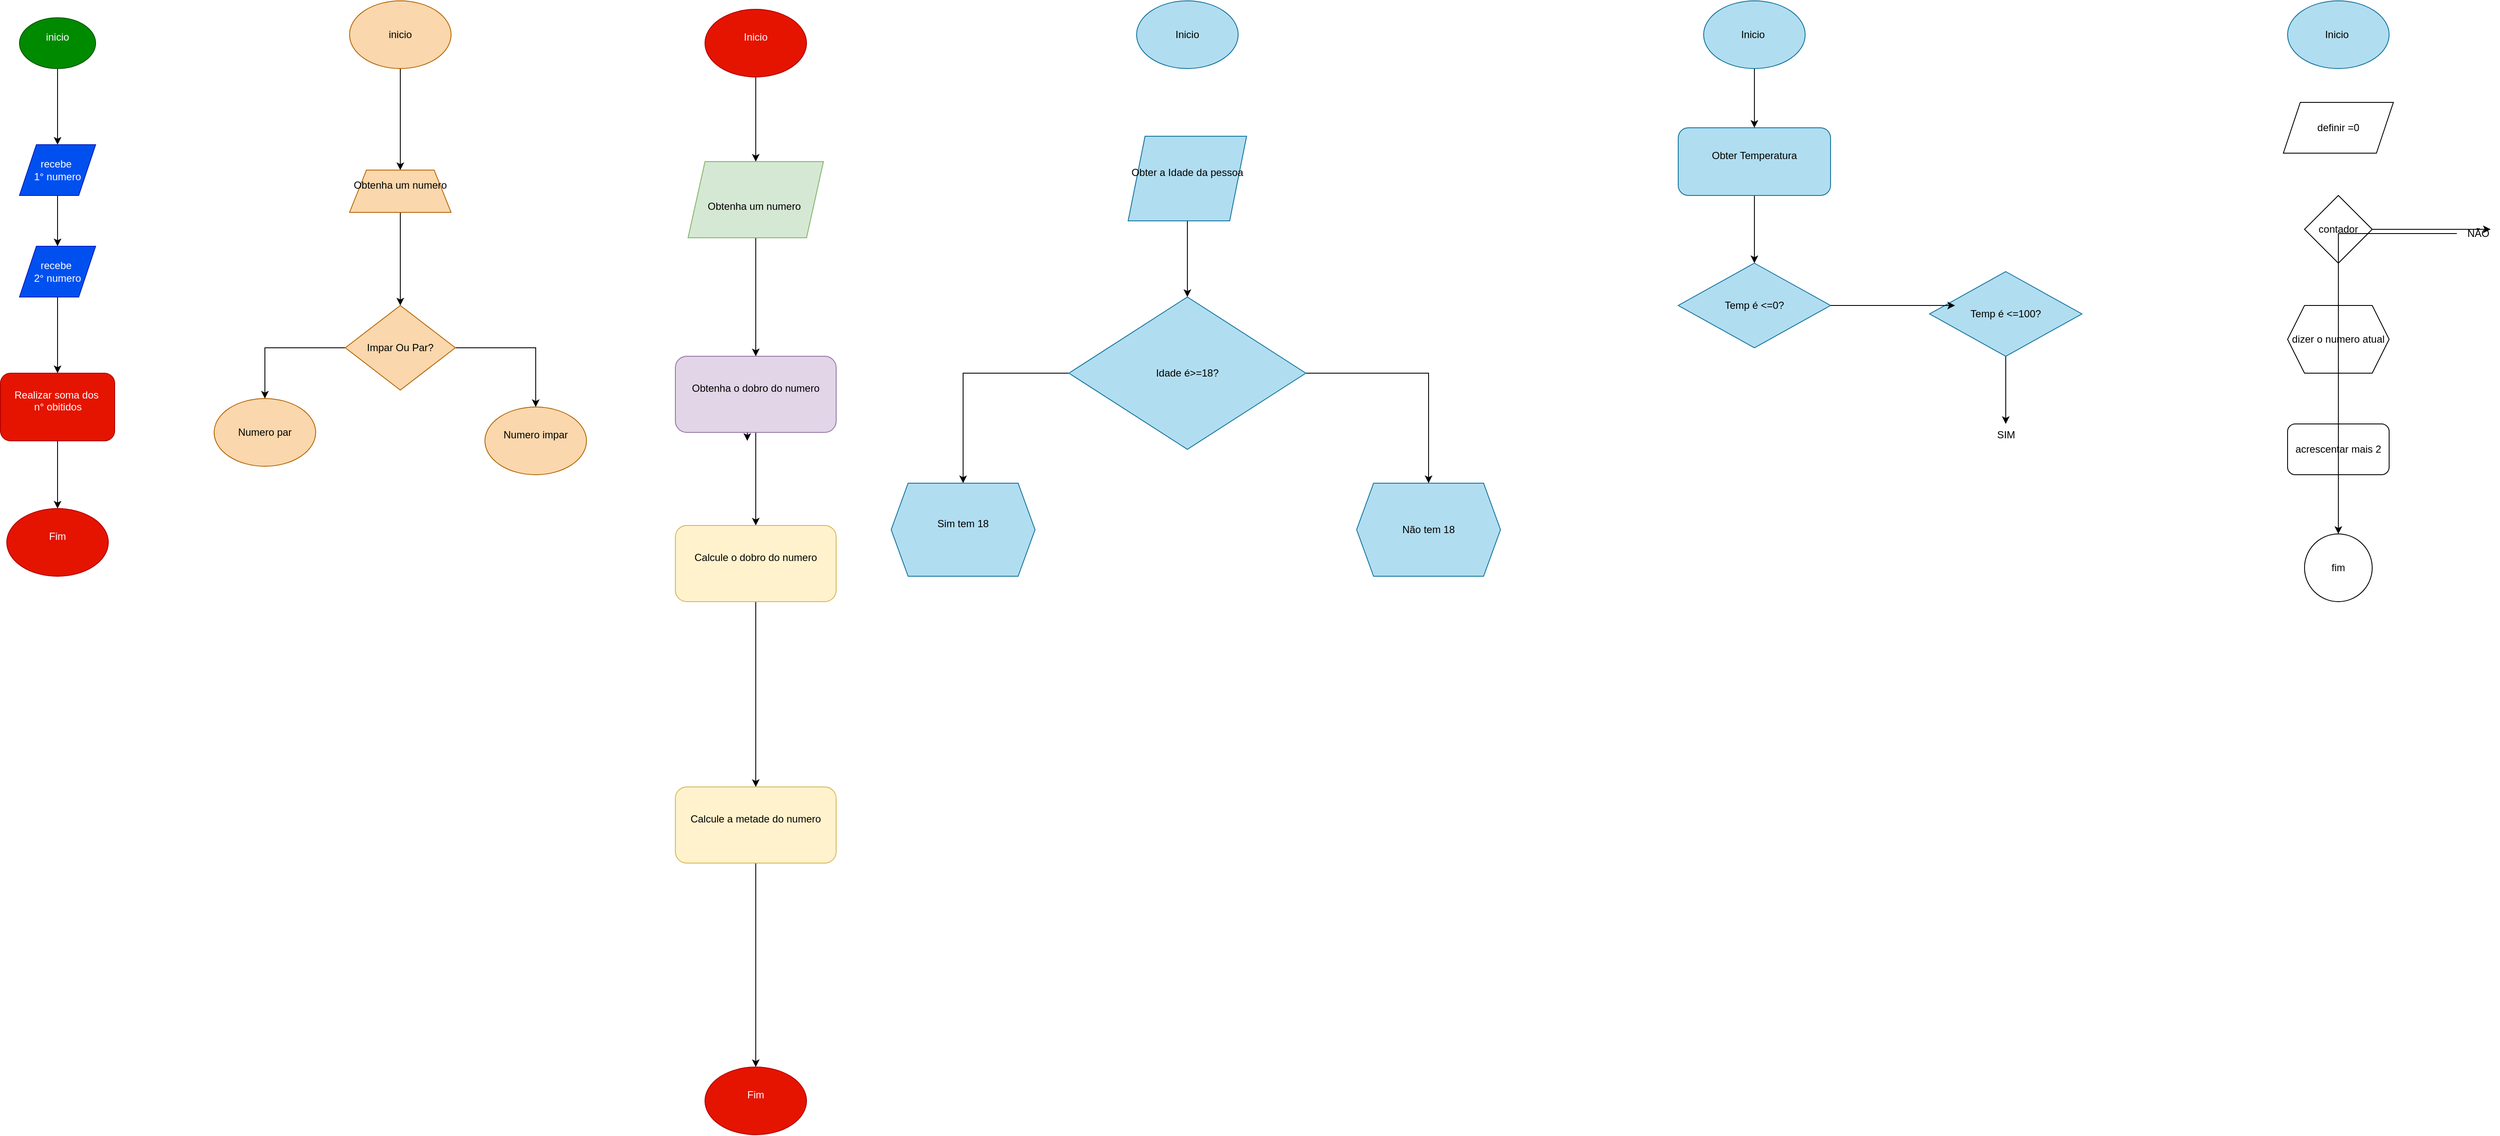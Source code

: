 <mxfile version="26.0.14">
  <diagram name="Página-1" id="gkabTDwneS-zD0Lh52lw">
    <mxGraphModel dx="-1431" dy="1734" grid="1" gridSize="10" guides="1" tooltips="1" connect="1" arrows="1" fold="1" page="1" pageScale="1" pageWidth="827" pageHeight="1169" math="0" shadow="0">
      <root>
        <mxCell id="0" />
        <mxCell id="1" parent="0" />
        <mxCell id="I6lH12Wh9Lbn3AllXZ_X-6" style="edgeStyle=orthogonalEdgeStyle;rounded=0;orthogonalLoop=1;jettySize=auto;html=1;exitX=0.5;exitY=1;exitDx=0;exitDy=0;" parent="1" source="I6lH12Wh9Lbn3AllXZ_X-1" target="I6lH12Wh9Lbn3AllXZ_X-5" edge="1">
          <mxGeometry relative="1" as="geometry" />
        </mxCell>
        <mxCell id="I6lH12Wh9Lbn3AllXZ_X-1" value="inicio&lt;div&gt;&lt;br&gt;&lt;/div&gt;" style="ellipse;whiteSpace=wrap;html=1;fillColor=#008a00;strokeColor=#005700;fontColor=#ffffff;" parent="1" vertex="1">
          <mxGeometry x="2740" y="-370" width="90" height="60" as="geometry" />
        </mxCell>
        <mxCell id="I6lH12Wh9Lbn3AllXZ_X-9" style="edgeStyle=orthogonalEdgeStyle;rounded=0;orthogonalLoop=1;jettySize=auto;html=1;exitX=0.5;exitY=1;exitDx=0;exitDy=0;" parent="1" source="I6lH12Wh9Lbn3AllXZ_X-5" target="I6lH12Wh9Lbn3AllXZ_X-8" edge="1">
          <mxGeometry relative="1" as="geometry" />
        </mxCell>
        <mxCell id="I6lH12Wh9Lbn3AllXZ_X-5" value="recebe&amp;nbsp;&lt;div&gt;1° numero&lt;/div&gt;" style="shape=parallelogram;perimeter=parallelogramPerimeter;whiteSpace=wrap;html=1;fixedSize=1;fillColor=#0050ef;fontColor=#ffffff;strokeColor=#001DBC;" parent="1" vertex="1">
          <mxGeometry x="2740" y="-220" width="90" height="60" as="geometry" />
        </mxCell>
        <mxCell id="I6lH12Wh9Lbn3AllXZ_X-12" style="edgeStyle=orthogonalEdgeStyle;rounded=0;orthogonalLoop=1;jettySize=auto;html=1;" parent="1" source="I6lH12Wh9Lbn3AllXZ_X-8" target="I6lH12Wh9Lbn3AllXZ_X-11" edge="1">
          <mxGeometry relative="1" as="geometry" />
        </mxCell>
        <mxCell id="I6lH12Wh9Lbn3AllXZ_X-8" value="recebe&amp;nbsp;&lt;div&gt;2° numero&lt;/div&gt;" style="shape=parallelogram;perimeter=parallelogramPerimeter;whiteSpace=wrap;html=1;fixedSize=1;fillColor=#0050ef;fontColor=#ffffff;strokeColor=#001DBC;" parent="1" vertex="1">
          <mxGeometry x="2740" y="-100" width="90" height="60" as="geometry" />
        </mxCell>
        <mxCell id="I6lH12Wh9Lbn3AllXZ_X-14" style="edgeStyle=orthogonalEdgeStyle;rounded=0;orthogonalLoop=1;jettySize=auto;html=1;" parent="1" source="I6lH12Wh9Lbn3AllXZ_X-11" target="I6lH12Wh9Lbn3AllXZ_X-13" edge="1">
          <mxGeometry relative="1" as="geometry" />
        </mxCell>
        <mxCell id="I6lH12Wh9Lbn3AllXZ_X-11" value="Realizar soma dos&amp;nbsp;&lt;div&gt;n° obitidos&lt;/div&gt;&lt;div&gt;&lt;br&gt;&lt;/div&gt;" style="rounded=1;whiteSpace=wrap;html=1;fillColor=#e51400;fontColor=#ffffff;strokeColor=#B20000;" parent="1" vertex="1">
          <mxGeometry x="2717.5" y="50" width="135" height="80" as="geometry" />
        </mxCell>
        <mxCell id="I6lH12Wh9Lbn3AllXZ_X-13" value="Fim&lt;div&gt;&lt;br&gt;&lt;/div&gt;" style="ellipse;whiteSpace=wrap;html=1;fillColor=#e51400;fontColor=#ffffff;strokeColor=#B20000;" parent="1" vertex="1">
          <mxGeometry x="2725" y="210" width="120" height="80" as="geometry" />
        </mxCell>
        <mxCell id="I6lH12Wh9Lbn3AllXZ_X-17" style="edgeStyle=orthogonalEdgeStyle;rounded=0;orthogonalLoop=1;jettySize=auto;html=1;entryX=0.5;entryY=0;entryDx=0;entryDy=0;" parent="1" source="I6lH12Wh9Lbn3AllXZ_X-16" target="wrk6Vh3-xpLvq20yZKuH-2" edge="1">
          <mxGeometry relative="1" as="geometry">
            <mxPoint x="3610" y="2.4" as="targetPoint" />
          </mxGeometry>
        </mxCell>
        <mxCell id="I6lH12Wh9Lbn3AllXZ_X-16" value="Inicio&lt;div&gt;&lt;br&gt;&lt;/div&gt;" style="ellipse;whiteSpace=wrap;html=1;fillColor=#e51400;fontColor=#ffffff;strokeColor=#B20000;" parent="1" vertex="1">
          <mxGeometry x="3550" y="-380" width="120" height="80" as="geometry" />
        </mxCell>
        <mxCell id="wrk6Vh3-xpLvq20yZKuH-6" style="edgeStyle=orthogonalEdgeStyle;rounded=0;orthogonalLoop=1;jettySize=auto;html=1;" parent="1" source="wrk6Vh3-xpLvq20yZKuH-2" target="wrk6Vh3-xpLvq20yZKuH-4" edge="1">
          <mxGeometry relative="1" as="geometry" />
        </mxCell>
        <mxCell id="wrk6Vh3-xpLvq20yZKuH-2" value="&lt;div&gt;&lt;br&gt;&lt;/div&gt;&lt;div&gt;Obtenha um numero&amp;nbsp;&lt;/div&gt;" style="shape=parallelogram;perimeter=parallelogramPerimeter;whiteSpace=wrap;html=1;fixedSize=1;fillColor=#d5e8d4;strokeColor=#82b366;" parent="1" vertex="1">
          <mxGeometry x="3530" y="-200" width="160" height="90" as="geometry" />
        </mxCell>
        <mxCell id="wrk6Vh3-xpLvq20yZKuH-10" style="edgeStyle=orthogonalEdgeStyle;rounded=0;orthogonalLoop=1;jettySize=auto;html=1;" parent="1" source="wrk6Vh3-xpLvq20yZKuH-4" target="wrk6Vh3-xpLvq20yZKuH-9" edge="1">
          <mxGeometry relative="1" as="geometry" />
        </mxCell>
        <mxCell id="wrk6Vh3-xpLvq20yZKuH-15" style="edgeStyle=orthogonalEdgeStyle;rounded=0;orthogonalLoop=1;jettySize=auto;html=1;exitX=0.5;exitY=1;exitDx=0;exitDy=0;" parent="1" source="wrk6Vh3-xpLvq20yZKuH-4" edge="1">
          <mxGeometry relative="1" as="geometry">
            <mxPoint x="3600" y="130.0" as="targetPoint" />
          </mxGeometry>
        </mxCell>
        <mxCell id="wrk6Vh3-xpLvq20yZKuH-4" value="Obtenha o dobro do numero&lt;div&gt;&lt;br&gt;&lt;/div&gt;" style="rounded=1;whiteSpace=wrap;html=1;fillColor=#e1d5e7;strokeColor=#9673a6;" parent="1" vertex="1">
          <mxGeometry x="3515" y="30" width="190" height="90" as="geometry" />
        </mxCell>
        <mxCell id="wrk6Vh3-xpLvq20yZKuH-12" style="edgeStyle=orthogonalEdgeStyle;rounded=0;orthogonalLoop=1;jettySize=auto;html=1;" parent="1" source="wrk6Vh3-xpLvq20yZKuH-9" target="wrk6Vh3-xpLvq20yZKuH-11" edge="1">
          <mxGeometry relative="1" as="geometry" />
        </mxCell>
        <mxCell id="wrk6Vh3-xpLvq20yZKuH-9" value="Calcule o dobro do numero&lt;div&gt;&lt;br&gt;&lt;/div&gt;" style="rounded=1;whiteSpace=wrap;html=1;fillColor=#fff2cc;strokeColor=#d6b656;" parent="1" vertex="1">
          <mxGeometry x="3515" y="230" width="190" height="90" as="geometry" />
        </mxCell>
        <mxCell id="wrk6Vh3-xpLvq20yZKuH-14" style="edgeStyle=orthogonalEdgeStyle;rounded=0;orthogonalLoop=1;jettySize=auto;html=1;" parent="1" source="wrk6Vh3-xpLvq20yZKuH-11" target="wrk6Vh3-xpLvq20yZKuH-13" edge="1">
          <mxGeometry relative="1" as="geometry" />
        </mxCell>
        <mxCell id="wrk6Vh3-xpLvq20yZKuH-11" value="&lt;div&gt;Calcule a metade do numero&lt;/div&gt;&lt;div&gt;&lt;br&gt;&lt;/div&gt;" style="rounded=1;whiteSpace=wrap;html=1;fillColor=#fff2cc;strokeColor=#d6b656;" parent="1" vertex="1">
          <mxGeometry x="3515" y="539" width="190" height="90" as="geometry" />
        </mxCell>
        <mxCell id="wrk6Vh3-xpLvq20yZKuH-13" value="&lt;div&gt;Fim&lt;/div&gt;&lt;div&gt;&lt;br&gt;&lt;/div&gt;" style="ellipse;whiteSpace=wrap;html=1;fillColor=#e51400;fontColor=#ffffff;strokeColor=#B20000;" parent="1" vertex="1">
          <mxGeometry x="3550" y="870" width="120" height="80" as="geometry" />
        </mxCell>
        <mxCell id="_w_shHprdRN83o-UDw5u-5" style="edgeStyle=orthogonalEdgeStyle;rounded=0;orthogonalLoop=1;jettySize=auto;html=1;" parent="1" source="_w_shHprdRN83o-UDw5u-1" target="_w_shHprdRN83o-UDw5u-4" edge="1">
          <mxGeometry relative="1" as="geometry" />
        </mxCell>
        <mxCell id="_w_shHprdRN83o-UDw5u-1" value="inicio" style="ellipse;whiteSpace=wrap;html=1;fillColor=#fad7ac;strokeColor=#b46504;" parent="1" vertex="1">
          <mxGeometry x="3130" y="-390" width="120" height="80" as="geometry" />
        </mxCell>
        <mxCell id="_w_shHprdRN83o-UDw5u-10" style="edgeStyle=orthogonalEdgeStyle;rounded=0;orthogonalLoop=1;jettySize=auto;html=1;exitX=0.5;exitY=1;exitDx=0;exitDy=0;entryX=0.5;entryY=0;entryDx=0;entryDy=0;" parent="1" source="_w_shHprdRN83o-UDw5u-4" target="_w_shHprdRN83o-UDw5u-6" edge="1">
          <mxGeometry relative="1" as="geometry" />
        </mxCell>
        <mxCell id="_w_shHprdRN83o-UDw5u-4" value="Obtenha um numero&lt;div&gt;&lt;br&gt;&lt;/div&gt;" style="shape=trapezoid;perimeter=trapezoidPerimeter;whiteSpace=wrap;html=1;fixedSize=1;fillColor=#fad7ac;strokeColor=#b46504;" parent="1" vertex="1">
          <mxGeometry x="3130" y="-190" width="120" height="50" as="geometry" />
        </mxCell>
        <mxCell id="_w_shHprdRN83o-UDw5u-13" style="edgeStyle=orthogonalEdgeStyle;rounded=0;orthogonalLoop=1;jettySize=auto;html=1;" parent="1" source="_w_shHprdRN83o-UDw5u-6" target="_w_shHprdRN83o-UDw5u-11" edge="1">
          <mxGeometry relative="1" as="geometry" />
        </mxCell>
        <mxCell id="_w_shHprdRN83o-UDw5u-16" value="" style="edgeStyle=orthogonalEdgeStyle;rounded=0;orthogonalLoop=1;jettySize=auto;html=1;" parent="1" source="_w_shHprdRN83o-UDw5u-6" target="_w_shHprdRN83o-UDw5u-12" edge="1">
          <mxGeometry relative="1" as="geometry" />
        </mxCell>
        <mxCell id="_w_shHprdRN83o-UDw5u-6" value="Impar Ou Par?" style="rhombus;whiteSpace=wrap;html=1;fillColor=#fad7ac;strokeColor=#b46504;" parent="1" vertex="1">
          <mxGeometry x="3125" y="-30" width="130" height="100" as="geometry" />
        </mxCell>
        <mxCell id="_w_shHprdRN83o-UDw5u-11" value="Numero par" style="ellipse;whiteSpace=wrap;html=1;fillColor=#fad7ac;strokeColor=#b46504;" parent="1" vertex="1">
          <mxGeometry x="2970" y="80" width="120" height="80" as="geometry" />
        </mxCell>
        <mxCell id="_w_shHprdRN83o-UDw5u-12" value="Numero impar&lt;div&gt;&lt;br&gt;&lt;/div&gt;" style="ellipse;whiteSpace=wrap;html=1;fillColor=#fad7ac;strokeColor=#b46504;" parent="1" vertex="1">
          <mxGeometry x="3290" y="90" width="120" height="80" as="geometry" />
        </mxCell>
        <mxCell id="_w_shHprdRN83o-UDw5u-17" value="Inicio" style="ellipse;whiteSpace=wrap;html=1;fillColor=#b1ddf0;strokeColor=#10739e;" parent="1" vertex="1">
          <mxGeometry x="4060" y="-390" width="120" height="80" as="geometry" />
        </mxCell>
        <mxCell id="_w_shHprdRN83o-UDw5u-21" style="edgeStyle=orthogonalEdgeStyle;rounded=0;orthogonalLoop=1;jettySize=auto;html=1;exitX=0.5;exitY=1;exitDx=0;exitDy=0;entryX=0.5;entryY=0;entryDx=0;entryDy=0;" parent="1" source="_w_shHprdRN83o-UDw5u-18" target="_w_shHprdRN83o-UDw5u-19" edge="1">
          <mxGeometry relative="1" as="geometry" />
        </mxCell>
        <mxCell id="_w_shHprdRN83o-UDw5u-18" value="Obter a Idade da pessoa&lt;div&gt;&lt;br&gt;&lt;/div&gt;" style="shape=parallelogram;perimeter=parallelogramPerimeter;whiteSpace=wrap;html=1;fixedSize=1;fillColor=#b1ddf0;strokeColor=#10739e;" parent="1" vertex="1">
          <mxGeometry x="4050" y="-230" width="140" height="100" as="geometry" />
        </mxCell>
        <mxCell id="_w_shHprdRN83o-UDw5u-22" style="edgeStyle=orthogonalEdgeStyle;rounded=0;orthogonalLoop=1;jettySize=auto;html=1;entryX=0.5;entryY=0;entryDx=0;entryDy=0;" parent="1" source="_w_shHprdRN83o-UDw5u-19" target="_w_shHprdRN83o-UDw5u-20" edge="1">
          <mxGeometry relative="1" as="geometry" />
        </mxCell>
        <mxCell id="oDHyd6VB_Pj6hhUdVJWZ-2" style="edgeStyle=orthogonalEdgeStyle;rounded=0;orthogonalLoop=1;jettySize=auto;html=1;" parent="1" source="_w_shHprdRN83o-UDw5u-19" target="oDHyd6VB_Pj6hhUdVJWZ-1" edge="1">
          <mxGeometry relative="1" as="geometry" />
        </mxCell>
        <mxCell id="_w_shHprdRN83o-UDw5u-19" value="Idade é&amp;gt;=18?" style="rhombus;whiteSpace=wrap;html=1;fillColor=#b1ddf0;strokeColor=#10739e;" parent="1" vertex="1">
          <mxGeometry x="3980" y="-40" width="280" height="180" as="geometry" />
        </mxCell>
        <mxCell id="_w_shHprdRN83o-UDw5u-20" value="Sim tem 18&lt;div&gt;&lt;br&gt;&lt;/div&gt;" style="shape=hexagon;perimeter=hexagonPerimeter2;whiteSpace=wrap;html=1;fixedSize=1;fillColor=#b1ddf0;strokeColor=#10739e;" parent="1" vertex="1">
          <mxGeometry x="3770" y="180" width="170" height="110" as="geometry" />
        </mxCell>
        <mxCell id="oDHyd6VB_Pj6hhUdVJWZ-1" value="Não tem 18" style="shape=hexagon;perimeter=hexagonPerimeter2;whiteSpace=wrap;html=1;fixedSize=1;fillColor=#b1ddf0;strokeColor=#10739e;" parent="1" vertex="1">
          <mxGeometry x="4320" y="180" width="170" height="110" as="geometry" />
        </mxCell>
        <mxCell id="oDHyd6VB_Pj6hhUdVJWZ-6" style="edgeStyle=orthogonalEdgeStyle;rounded=0;orthogonalLoop=1;jettySize=auto;html=1;" parent="1" source="oDHyd6VB_Pj6hhUdVJWZ-3" target="oDHyd6VB_Pj6hhUdVJWZ-5" edge="1">
          <mxGeometry relative="1" as="geometry" />
        </mxCell>
        <mxCell id="oDHyd6VB_Pj6hhUdVJWZ-3" value="&lt;div&gt;Inicio&amp;nbsp;&lt;/div&gt;" style="ellipse;whiteSpace=wrap;html=1;fillColor=#b1ddf0;strokeColor=#10739e;" parent="1" vertex="1">
          <mxGeometry x="4730" y="-390" width="120" height="80" as="geometry" />
        </mxCell>
        <mxCell id="oDHyd6VB_Pj6hhUdVJWZ-12" style="edgeStyle=orthogonalEdgeStyle;rounded=0;orthogonalLoop=1;jettySize=auto;html=1;entryX=0.5;entryY=0;entryDx=0;entryDy=0;" parent="1" source="oDHyd6VB_Pj6hhUdVJWZ-5" target="oDHyd6VB_Pj6hhUdVJWZ-7" edge="1">
          <mxGeometry relative="1" as="geometry" />
        </mxCell>
        <mxCell id="oDHyd6VB_Pj6hhUdVJWZ-5" value="Obter Temperatura&lt;div&gt;&lt;br&gt;&lt;/div&gt;" style="rounded=1;whiteSpace=wrap;html=1;fillColor=#b1ddf0;strokeColor=#10739e;" parent="1" vertex="1">
          <mxGeometry x="4700" y="-240" width="180" height="80" as="geometry" />
        </mxCell>
        <mxCell id="oDHyd6VB_Pj6hhUdVJWZ-7" value="Temp é &amp;lt;=0?" style="rhombus;whiteSpace=wrap;html=1;fillColor=#b1ddf0;strokeColor=#10739e;" parent="1" vertex="1">
          <mxGeometry x="4700" y="-80" width="180" height="100" as="geometry" />
        </mxCell>
        <mxCell id="oDHyd6VB_Pj6hhUdVJWZ-15" style="edgeStyle=orthogonalEdgeStyle;rounded=0;orthogonalLoop=1;jettySize=auto;html=1;" parent="1" source="oDHyd6VB_Pj6hhUdVJWZ-13" edge="1">
          <mxGeometry relative="1" as="geometry">
            <mxPoint x="5087" y="110" as="targetPoint" />
          </mxGeometry>
        </mxCell>
        <mxCell id="oDHyd6VB_Pj6hhUdVJWZ-13" value="Temp é &amp;lt;=100?" style="rhombus;whiteSpace=wrap;html=1;fillColor=#b1ddf0;strokeColor=#10739e;" parent="1" vertex="1">
          <mxGeometry x="4997" y="-70" width="180" height="100" as="geometry" />
        </mxCell>
        <mxCell id="oDHyd6VB_Pj6hhUdVJWZ-14" style="edgeStyle=orthogonalEdgeStyle;rounded=0;orthogonalLoop=1;jettySize=auto;html=1;entryX=0.167;entryY=0.4;entryDx=0;entryDy=0;entryPerimeter=0;" parent="1" source="oDHyd6VB_Pj6hhUdVJWZ-7" target="oDHyd6VB_Pj6hhUdVJWZ-13" edge="1">
          <mxGeometry relative="1" as="geometry" />
        </mxCell>
        <mxCell id="oDHyd6VB_Pj6hhUdVJWZ-16" value="SIM&lt;div&gt;&lt;br&gt;&lt;/div&gt;" style="text;html=1;align=center;verticalAlign=middle;resizable=0;points=[];autosize=1;strokeColor=none;fillColor=none;" parent="1" vertex="1">
          <mxGeometry x="5067" y="110" width="40" height="40" as="geometry" />
        </mxCell>
        <mxCell id="oDHyd6VB_Pj6hhUdVJWZ-18" value="&lt;div&gt;Inicio&amp;nbsp;&lt;/div&gt;" style="ellipse;whiteSpace=wrap;html=1;fillColor=#b1ddf0;strokeColor=#10739e;" parent="1" vertex="1">
          <mxGeometry x="5420" y="-390" width="120" height="80" as="geometry" />
        </mxCell>
        <mxCell id="XiHjJ64zcWDuWPJu7frB-2" value="definir =0" style="shape=parallelogram;perimeter=parallelogramPerimeter;whiteSpace=wrap;html=1;fixedSize=1;" vertex="1" parent="1">
          <mxGeometry x="5415" y="-270" width="130" height="60" as="geometry" />
        </mxCell>
        <mxCell id="XiHjJ64zcWDuWPJu7frB-3" value="contador" style="rhombus;whiteSpace=wrap;html=1;" vertex="1" parent="1">
          <mxGeometry x="5440" y="-160" width="80" height="80" as="geometry" />
        </mxCell>
        <mxCell id="XiHjJ64zcWDuWPJu7frB-4" value="dizer o numero atual" style="shape=hexagon;perimeter=hexagonPerimeter2;whiteSpace=wrap;html=1;fixedSize=1;" vertex="1" parent="1">
          <mxGeometry x="5420" y="-30" width="120" height="80" as="geometry" />
        </mxCell>
        <mxCell id="XiHjJ64zcWDuWPJu7frB-5" value="acrescentar mais 2" style="rounded=1;whiteSpace=wrap;html=1;" vertex="1" parent="1">
          <mxGeometry x="5420" y="110" width="120" height="60" as="geometry" />
        </mxCell>
        <mxCell id="XiHjJ64zcWDuWPJu7frB-6" value="fim" style="ellipse;whiteSpace=wrap;html=1;aspect=fixed;" vertex="1" parent="1">
          <mxGeometry x="5440" y="240" width="80" height="80" as="geometry" />
        </mxCell>
        <mxCell id="XiHjJ64zcWDuWPJu7frB-19" style="edgeStyle=orthogonalEdgeStyle;rounded=0;orthogonalLoop=1;jettySize=auto;html=1;" edge="1" parent="1" source="XiHjJ64zcWDuWPJu7frB-7" target="XiHjJ64zcWDuWPJu7frB-6">
          <mxGeometry relative="1" as="geometry" />
        </mxCell>
        <mxCell id="XiHjJ64zcWDuWPJu7frB-7" value="NÃO" style="text;html=1;align=center;verticalAlign=middle;resizable=0;points=[];autosize=1;strokeColor=none;fillColor=none;" vertex="1" parent="1">
          <mxGeometry x="5620" y="-130" width="50" height="30" as="geometry" />
        </mxCell>
        <mxCell id="XiHjJ64zcWDuWPJu7frB-16" style="edgeStyle=orthogonalEdgeStyle;rounded=0;orthogonalLoop=1;jettySize=auto;html=1;entryX=0.8;entryY=0.333;entryDx=0;entryDy=0;entryPerimeter=0;" edge="1" parent="1" source="XiHjJ64zcWDuWPJu7frB-3" target="XiHjJ64zcWDuWPJu7frB-7">
          <mxGeometry relative="1" as="geometry" />
        </mxCell>
      </root>
    </mxGraphModel>
  </diagram>
</mxfile>
